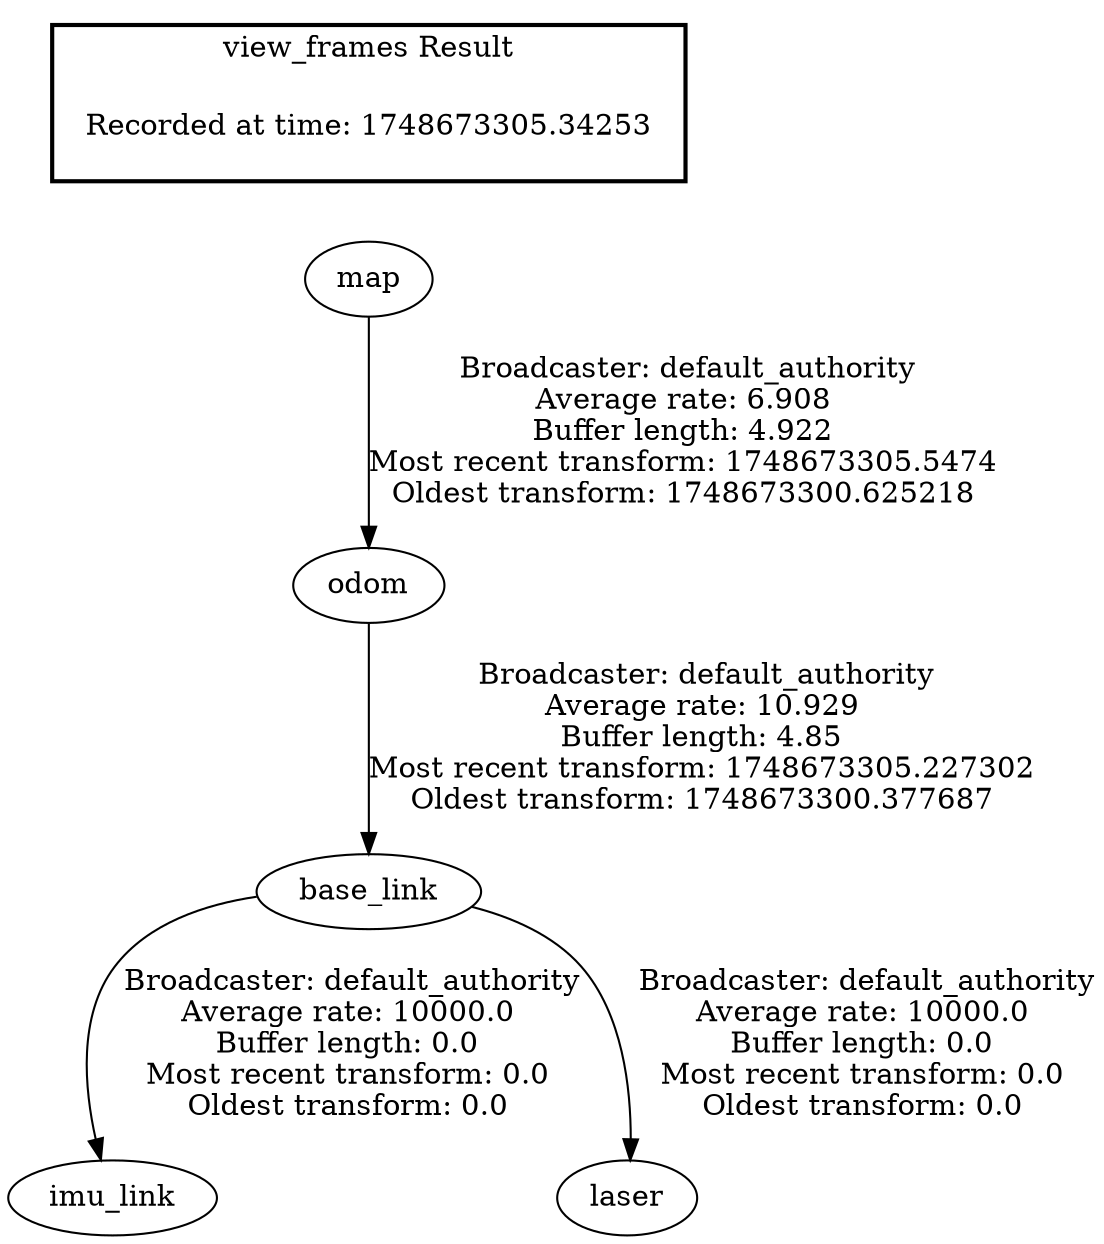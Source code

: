 digraph G {
"base_link" -> "imu_link"[label=" Broadcaster: default_authority\nAverage rate: 10000.0\nBuffer length: 0.0\nMost recent transform: 0.0\nOldest transform: 0.0\n"];
"odom" -> "base_link"[label=" Broadcaster: default_authority\nAverage rate: 10.929\nBuffer length: 4.85\nMost recent transform: 1748673305.227302\nOldest transform: 1748673300.377687\n"];
"base_link" -> "laser"[label=" Broadcaster: default_authority\nAverage rate: 10000.0\nBuffer length: 0.0\nMost recent transform: 0.0\nOldest transform: 0.0\n"];
"map" -> "odom"[label=" Broadcaster: default_authority\nAverage rate: 6.908\nBuffer length: 4.922\nMost recent transform: 1748673305.5474\nOldest transform: 1748673300.625218\n"];
edge [style=invis];
 subgraph cluster_legend { style=bold; color=black; label ="view_frames Result";
"Recorded at time: 1748673305.34253"[ shape=plaintext ] ;
}->"map";
}